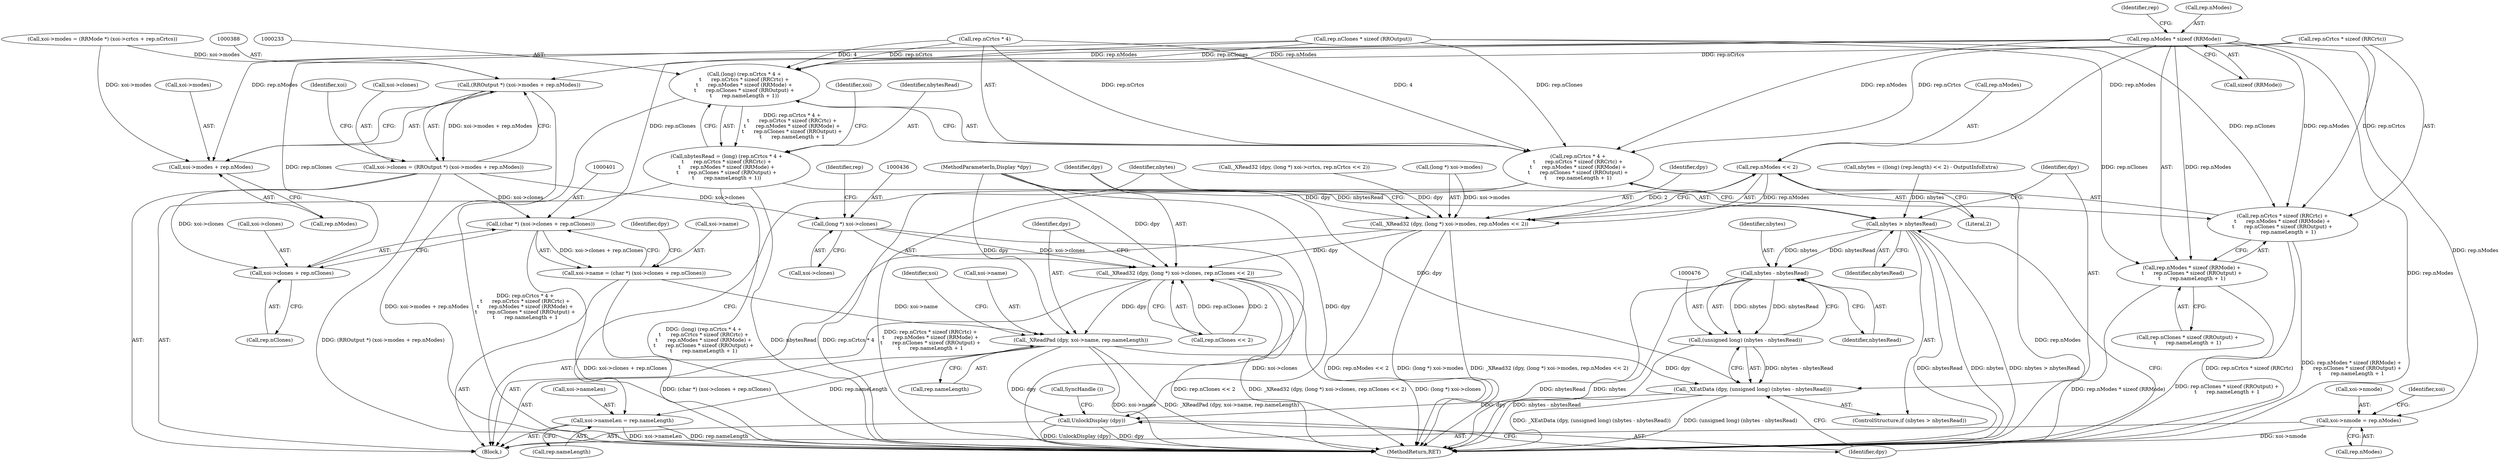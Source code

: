 digraph "0_libXrandr_a0df3e1c7728205e5c7650b2e6dce684139254a6_0@API" {
"1000248" [label="(Call,rep.nModes * sizeof (RRMode))"];
"1000232" [label="(Call,(long) (rep.nCrtcs * 4 +\n\t      rep.nCrtcs * sizeof (RRCrtc) +\n\t      rep.nModes * sizeof (RRMode) +\n\t      rep.nClones * sizeof (RROutput) +\n\t      rep.nameLength + 1))"];
"1000230" [label="(Call,nbytesRead = (long) (rep.nCrtcs * 4 +\n\t      rep.nCrtcs * sizeof (RRCrtc) +\n\t      rep.nModes * sizeof (RRMode) +\n\t      rep.nClones * sizeof (RROutput) +\n\t      rep.nameLength + 1))"];
"1000470" [label="(Call,nbytes > nbytesRead)"];
"1000477" [label="(Call,nbytes - nbytesRead)"];
"1000475" [label="(Call,(unsigned long) (nbytes - nbytesRead))"];
"1000473" [label="(Call,_XEatData (dpy, (unsigned long) (nbytes - nbytesRead)))"];
"1000480" [label="(Call,UnlockDisplay (dpy))"];
"1000234" [label="(Call,rep.nCrtcs * 4 +\n\t      rep.nCrtcs * sizeof (RRCrtc) +\n\t      rep.nModes * sizeof (RRMode) +\n\t      rep.nClones * sizeof (RROutput) +\n\t      rep.nameLength + 1)"];
"1000240" [label="(Call,rep.nCrtcs * sizeof (RRCrtc) +\n\t      rep.nModes * sizeof (RRMode) +\n\t      rep.nClones * sizeof (RROutput) +\n\t      rep.nameLength + 1)"];
"1000247" [label="(Call,rep.nModes * sizeof (RRMode) +\n\t      rep.nClones * sizeof (RROutput) +\n\t      rep.nameLength + 1)"];
"1000349" [label="(Call,xoi->nmode = rep.nModes)"];
"1000387" [label="(Call,(RROutput *) (xoi->modes + rep.nModes))"];
"1000383" [label="(Call,xoi->clones = (RROutput *) (xoi->modes + rep.nModes))"];
"1000400" [label="(Call,(char *) (xoi->clones + rep.nClones))"];
"1000396" [label="(Call,xoi->name = (char *) (xoi->clones + rep.nClones))"];
"1000445" [label="(Call,_XReadPad (dpy, xoi->name, rep.nameLength))"];
"1000462" [label="(Call,xoi->nameLen = rep.nameLength)"];
"1000402" [label="(Call,xoi->clones + rep.nClones)"];
"1000435" [label="(Call,(long *) xoi->clones)"];
"1000433" [label="(Call,_XRead32 (dpy, (long *) xoi->clones, rep.nClones << 2))"];
"1000389" [label="(Call,xoi->modes + rep.nModes)"];
"1000428" [label="(Call,rep.nModes << 2)"];
"1000421" [label="(Call,_XRead32 (dpy, (long *) xoi->modes, rep.nModes << 2))"];
"1000481" [label="(Identifier,dpy)"];
"1000387" [label="(Call,(RROutput *) (xoi->modes + rep.nModes))"];
"1000482" [label="(Call,SyncHandle ())"];
"1000437" [label="(Call,xoi->clones)"];
"1000445" [label="(Call,_XReadPad (dpy, xoi->name, rep.nameLength))"];
"1000349" [label="(Call,xoi->nmode = rep.nModes)"];
"1000247" [label="(Call,rep.nModes * sizeof (RRMode) +\n\t      rep.nClones * sizeof (RROutput) +\n\t      rep.nameLength + 1)"];
"1000475" [label="(Call,(unsigned long) (nbytes - nbytesRead))"];
"1000462" [label="(Call,xoi->nameLen = rep.nameLength)"];
"1000267" [label="(Identifier,xoi)"];
"1000473" [label="(Call,_XEatData (dpy, (unsigned long) (nbytes - nbytesRead)))"];
"1000257" [label="(Identifier,rep)"];
"1000232" [label="(Call,(long) (rep.nCrtcs * 4 +\n\t      rep.nCrtcs * sizeof (RRCrtc) +\n\t      rep.nModes * sizeof (RRMode) +\n\t      rep.nClones * sizeof (RROutput) +\n\t      rep.nameLength + 1))"];
"1000422" [label="(Identifier,dpy)"];
"1000446" [label="(Identifier,dpy)"];
"1000252" [label="(Call,sizeof (RRMode))"];
"1000398" [label="(Identifier,xoi)"];
"1000478" [label="(Identifier,nbytes)"];
"1000249" [label="(Call,rep.nModes)"];
"1000487" [label="(MethodReturn,RET)"];
"1000104" [label="(MethodParameterIn,Display *dpy)"];
"1000248" [label="(Call,rep.nModes * sizeof (RRMode))"];
"1000466" [label="(Call,rep.nameLength)"];
"1000471" [label="(Identifier,nbytes)"];
"1000456" [label="(Identifier,xoi)"];
"1000474" [label="(Identifier,dpy)"];
"1000219" [label="(Call,nbytes = ((long) (rep.length) << 2) - OutputInfoExtra)"];
"1000480" [label="(Call,UnlockDisplay (dpy))"];
"1000353" [label="(Call,rep.nModes)"];
"1000406" [label="(Call,rep.nClones)"];
"1000479" [label="(Identifier,nbytesRead)"];
"1000432" [label="(Literal,2)"];
"1000390" [label="(Call,xoi->modes)"];
"1000477" [label="(Call,nbytes - nbytesRead)"];
"1000230" [label="(Call,nbytesRead = (long) (rep.nCrtcs * 4 +\n\t      rep.nCrtcs * sizeof (RRCrtc) +\n\t      rep.nModes * sizeof (RRMode) +\n\t      rep.nClones * sizeof (RROutput) +\n\t      rep.nameLength + 1))"];
"1000393" [label="(Call,rep.nModes)"];
"1000409" [label="(Call,_XRead32 (dpy, (long *) xoi->crtcs, rep.nCrtcs << 2))"];
"1000396" [label="(Call,xoi->name = (char *) (xoi->clones + rep.nClones))"];
"1000402" [label="(Call,xoi->clones + rep.nClones)"];
"1000240" [label="(Call,rep.nCrtcs * sizeof (RRCrtc) +\n\t      rep.nModes * sizeof (RRMode) +\n\t      rep.nClones * sizeof (RROutput) +\n\t      rep.nameLength + 1)"];
"1000410" [label="(Identifier,dpy)"];
"1000472" [label="(Identifier,nbytesRead)"];
"1000107" [label="(Block,)"];
"1000421" [label="(Call,_XRead32 (dpy, (long *) xoi->modes, rep.nModes << 2))"];
"1000433" [label="(Call,_XRead32 (dpy, (long *) xoi->clones, rep.nClones << 2))"];
"1000255" [label="(Call,rep.nClones * sizeof (RROutput))"];
"1000429" [label="(Call,rep.nModes)"];
"1000235" [label="(Call,rep.nCrtcs * 4)"];
"1000470" [label="(Call,nbytes > nbytesRead)"];
"1000397" [label="(Call,xoi->name)"];
"1000428" [label="(Call,rep.nModes << 2)"];
"1000423" [label="(Call,(long *) xoi->modes)"];
"1000241" [label="(Call,rep.nCrtcs * sizeof (RRCrtc))"];
"1000400" [label="(Call,(char *) (xoi->clones + rep.nClones))"];
"1000350" [label="(Call,xoi->nmode)"];
"1000383" [label="(Call,xoi->clones = (RROutput *) (xoi->modes + rep.nModes))"];
"1000434" [label="(Identifier,dpy)"];
"1000358" [label="(Identifier,xoi)"];
"1000450" [label="(Call,rep.nameLength)"];
"1000463" [label="(Call,xoi->nameLen)"];
"1000231" [label="(Identifier,nbytesRead)"];
"1000469" [label="(ControlStructure,if (nbytes > nbytesRead))"];
"1000447" [label="(Call,xoi->name)"];
"1000440" [label="(Call,rep.nClones << 2)"];
"1000234" [label="(Call,rep.nCrtcs * 4 +\n\t      rep.nCrtcs * sizeof (RRCrtc) +\n\t      rep.nModes * sizeof (RRMode) +\n\t      rep.nClones * sizeof (RROutput) +\n\t      rep.nameLength + 1)"];
"1000442" [label="(Identifier,rep)"];
"1000363" [label="(Call,xoi->modes = (RRMode *) (xoi->crtcs + rep.nCrtcs))"];
"1000389" [label="(Call,xoi->modes + rep.nModes)"];
"1000435" [label="(Call,(long *) xoi->clones)"];
"1000384" [label="(Call,xoi->clones)"];
"1000403" [label="(Call,xoi->clones)"];
"1000254" [label="(Call,rep.nClones * sizeof (RROutput) +\n\t      rep.nameLength + 1)"];
"1000248" -> "1000247"  [label="AST: "];
"1000248" -> "1000252"  [label="CFG: "];
"1000249" -> "1000248"  [label="AST: "];
"1000252" -> "1000248"  [label="AST: "];
"1000257" -> "1000248"  [label="CFG: "];
"1000248" -> "1000487"  [label="DDG: rep.nModes"];
"1000248" -> "1000232"  [label="DDG: rep.nModes"];
"1000248" -> "1000234"  [label="DDG: rep.nModes"];
"1000248" -> "1000240"  [label="DDG: rep.nModes"];
"1000248" -> "1000247"  [label="DDG: rep.nModes"];
"1000248" -> "1000349"  [label="DDG: rep.nModes"];
"1000248" -> "1000387"  [label="DDG: rep.nModes"];
"1000248" -> "1000389"  [label="DDG: rep.nModes"];
"1000248" -> "1000428"  [label="DDG: rep.nModes"];
"1000232" -> "1000230"  [label="AST: "];
"1000232" -> "1000234"  [label="CFG: "];
"1000233" -> "1000232"  [label="AST: "];
"1000234" -> "1000232"  [label="AST: "];
"1000230" -> "1000232"  [label="CFG: "];
"1000232" -> "1000487"  [label="DDG: rep.nCrtcs * 4 +\n\t      rep.nCrtcs * sizeof (RRCrtc) +\n\t      rep.nModes * sizeof (RRMode) +\n\t      rep.nClones * sizeof (RROutput) +\n\t      rep.nameLength + 1"];
"1000232" -> "1000230"  [label="DDG: rep.nCrtcs * 4 +\n\t      rep.nCrtcs * sizeof (RRCrtc) +\n\t      rep.nModes * sizeof (RRMode) +\n\t      rep.nClones * sizeof (RROutput) +\n\t      rep.nameLength + 1"];
"1000235" -> "1000232"  [label="DDG: rep.nCrtcs"];
"1000235" -> "1000232"  [label="DDG: 4"];
"1000241" -> "1000232"  [label="DDG: rep.nCrtcs"];
"1000255" -> "1000232"  [label="DDG: rep.nClones"];
"1000230" -> "1000107"  [label="AST: "];
"1000231" -> "1000230"  [label="AST: "];
"1000267" -> "1000230"  [label="CFG: "];
"1000230" -> "1000487"  [label="DDG: nbytesRead"];
"1000230" -> "1000487"  [label="DDG: (long) (rep.nCrtcs * 4 +\n\t      rep.nCrtcs * sizeof (RRCrtc) +\n\t      rep.nModes * sizeof (RRMode) +\n\t      rep.nClones * sizeof (RROutput) +\n\t      rep.nameLength + 1)"];
"1000230" -> "1000470"  [label="DDG: nbytesRead"];
"1000470" -> "1000469"  [label="AST: "];
"1000470" -> "1000472"  [label="CFG: "];
"1000471" -> "1000470"  [label="AST: "];
"1000472" -> "1000470"  [label="AST: "];
"1000474" -> "1000470"  [label="CFG: "];
"1000481" -> "1000470"  [label="CFG: "];
"1000470" -> "1000487"  [label="DDG: nbytesRead"];
"1000470" -> "1000487"  [label="DDG: nbytes"];
"1000470" -> "1000487"  [label="DDG: nbytes > nbytesRead"];
"1000219" -> "1000470"  [label="DDG: nbytes"];
"1000470" -> "1000477"  [label="DDG: nbytes"];
"1000470" -> "1000477"  [label="DDG: nbytesRead"];
"1000477" -> "1000475"  [label="AST: "];
"1000477" -> "1000479"  [label="CFG: "];
"1000478" -> "1000477"  [label="AST: "];
"1000479" -> "1000477"  [label="AST: "];
"1000475" -> "1000477"  [label="CFG: "];
"1000477" -> "1000487"  [label="DDG: nbytesRead"];
"1000477" -> "1000487"  [label="DDG: nbytes"];
"1000477" -> "1000475"  [label="DDG: nbytes"];
"1000477" -> "1000475"  [label="DDG: nbytesRead"];
"1000475" -> "1000473"  [label="AST: "];
"1000476" -> "1000475"  [label="AST: "];
"1000473" -> "1000475"  [label="CFG: "];
"1000475" -> "1000487"  [label="DDG: nbytes - nbytesRead"];
"1000475" -> "1000473"  [label="DDG: nbytes - nbytesRead"];
"1000473" -> "1000469"  [label="AST: "];
"1000474" -> "1000473"  [label="AST: "];
"1000481" -> "1000473"  [label="CFG: "];
"1000473" -> "1000487"  [label="DDG: (unsigned long) (nbytes - nbytesRead)"];
"1000473" -> "1000487"  [label="DDG: _XEatData (dpy, (unsigned long) (nbytes - nbytesRead))"];
"1000445" -> "1000473"  [label="DDG: dpy"];
"1000104" -> "1000473"  [label="DDG: dpy"];
"1000473" -> "1000480"  [label="DDG: dpy"];
"1000480" -> "1000107"  [label="AST: "];
"1000480" -> "1000481"  [label="CFG: "];
"1000481" -> "1000480"  [label="AST: "];
"1000482" -> "1000480"  [label="CFG: "];
"1000480" -> "1000487"  [label="DDG: UnlockDisplay (dpy)"];
"1000480" -> "1000487"  [label="DDG: dpy"];
"1000445" -> "1000480"  [label="DDG: dpy"];
"1000104" -> "1000480"  [label="DDG: dpy"];
"1000234" -> "1000240"  [label="CFG: "];
"1000235" -> "1000234"  [label="AST: "];
"1000240" -> "1000234"  [label="AST: "];
"1000234" -> "1000487"  [label="DDG: rep.nCrtcs * 4"];
"1000234" -> "1000487"  [label="DDG: rep.nCrtcs * sizeof (RRCrtc) +\n\t      rep.nModes * sizeof (RRMode) +\n\t      rep.nClones * sizeof (RROutput) +\n\t      rep.nameLength + 1"];
"1000235" -> "1000234"  [label="DDG: rep.nCrtcs"];
"1000235" -> "1000234"  [label="DDG: 4"];
"1000241" -> "1000234"  [label="DDG: rep.nCrtcs"];
"1000255" -> "1000234"  [label="DDG: rep.nClones"];
"1000240" -> "1000247"  [label="CFG: "];
"1000241" -> "1000240"  [label="AST: "];
"1000247" -> "1000240"  [label="AST: "];
"1000240" -> "1000487"  [label="DDG: rep.nCrtcs * sizeof (RRCrtc)"];
"1000240" -> "1000487"  [label="DDG: rep.nModes * sizeof (RRMode) +\n\t      rep.nClones * sizeof (RROutput) +\n\t      rep.nameLength + 1"];
"1000241" -> "1000240"  [label="DDG: rep.nCrtcs"];
"1000255" -> "1000240"  [label="DDG: rep.nClones"];
"1000247" -> "1000254"  [label="CFG: "];
"1000254" -> "1000247"  [label="AST: "];
"1000247" -> "1000487"  [label="DDG: rep.nModes * sizeof (RRMode)"];
"1000247" -> "1000487"  [label="DDG: rep.nClones * sizeof (RROutput) +\n\t      rep.nameLength + 1"];
"1000255" -> "1000247"  [label="DDG: rep.nClones"];
"1000349" -> "1000107"  [label="AST: "];
"1000349" -> "1000353"  [label="CFG: "];
"1000350" -> "1000349"  [label="AST: "];
"1000353" -> "1000349"  [label="AST: "];
"1000358" -> "1000349"  [label="CFG: "];
"1000349" -> "1000487"  [label="DDG: xoi->nmode"];
"1000387" -> "1000383"  [label="AST: "];
"1000387" -> "1000389"  [label="CFG: "];
"1000388" -> "1000387"  [label="AST: "];
"1000389" -> "1000387"  [label="AST: "];
"1000383" -> "1000387"  [label="CFG: "];
"1000387" -> "1000487"  [label="DDG: xoi->modes + rep.nModes"];
"1000387" -> "1000383"  [label="DDG: xoi->modes + rep.nModes"];
"1000363" -> "1000387"  [label="DDG: xoi->modes"];
"1000383" -> "1000107"  [label="AST: "];
"1000384" -> "1000383"  [label="AST: "];
"1000398" -> "1000383"  [label="CFG: "];
"1000383" -> "1000487"  [label="DDG: (RROutput *) (xoi->modes + rep.nModes)"];
"1000383" -> "1000400"  [label="DDG: xoi->clones"];
"1000383" -> "1000402"  [label="DDG: xoi->clones"];
"1000383" -> "1000435"  [label="DDG: xoi->clones"];
"1000400" -> "1000396"  [label="AST: "];
"1000400" -> "1000402"  [label="CFG: "];
"1000401" -> "1000400"  [label="AST: "];
"1000402" -> "1000400"  [label="AST: "];
"1000396" -> "1000400"  [label="CFG: "];
"1000400" -> "1000487"  [label="DDG: xoi->clones + rep.nClones"];
"1000400" -> "1000396"  [label="DDG: xoi->clones + rep.nClones"];
"1000255" -> "1000400"  [label="DDG: rep.nClones"];
"1000396" -> "1000107"  [label="AST: "];
"1000397" -> "1000396"  [label="AST: "];
"1000410" -> "1000396"  [label="CFG: "];
"1000396" -> "1000487"  [label="DDG: (char *) (xoi->clones + rep.nClones)"];
"1000396" -> "1000445"  [label="DDG: xoi->name"];
"1000445" -> "1000107"  [label="AST: "];
"1000445" -> "1000450"  [label="CFG: "];
"1000446" -> "1000445"  [label="AST: "];
"1000447" -> "1000445"  [label="AST: "];
"1000450" -> "1000445"  [label="AST: "];
"1000456" -> "1000445"  [label="CFG: "];
"1000445" -> "1000487"  [label="DDG: xoi->name"];
"1000445" -> "1000487"  [label="DDG: _XReadPad (dpy, xoi->name, rep.nameLength)"];
"1000433" -> "1000445"  [label="DDG: dpy"];
"1000104" -> "1000445"  [label="DDG: dpy"];
"1000445" -> "1000462"  [label="DDG: rep.nameLength"];
"1000462" -> "1000107"  [label="AST: "];
"1000462" -> "1000466"  [label="CFG: "];
"1000463" -> "1000462"  [label="AST: "];
"1000466" -> "1000462"  [label="AST: "];
"1000471" -> "1000462"  [label="CFG: "];
"1000462" -> "1000487"  [label="DDG: xoi->nameLen"];
"1000462" -> "1000487"  [label="DDG: rep.nameLength"];
"1000402" -> "1000406"  [label="CFG: "];
"1000403" -> "1000402"  [label="AST: "];
"1000406" -> "1000402"  [label="AST: "];
"1000255" -> "1000402"  [label="DDG: rep.nClones"];
"1000435" -> "1000433"  [label="AST: "];
"1000435" -> "1000437"  [label="CFG: "];
"1000436" -> "1000435"  [label="AST: "];
"1000437" -> "1000435"  [label="AST: "];
"1000442" -> "1000435"  [label="CFG: "];
"1000435" -> "1000487"  [label="DDG: xoi->clones"];
"1000435" -> "1000433"  [label="DDG: xoi->clones"];
"1000433" -> "1000107"  [label="AST: "];
"1000433" -> "1000440"  [label="CFG: "];
"1000434" -> "1000433"  [label="AST: "];
"1000440" -> "1000433"  [label="AST: "];
"1000446" -> "1000433"  [label="CFG: "];
"1000433" -> "1000487"  [label="DDG: rep.nClones << 2"];
"1000433" -> "1000487"  [label="DDG: _XRead32 (dpy, (long *) xoi->clones, rep.nClones << 2)"];
"1000433" -> "1000487"  [label="DDG: (long *) xoi->clones"];
"1000421" -> "1000433"  [label="DDG: dpy"];
"1000104" -> "1000433"  [label="DDG: dpy"];
"1000440" -> "1000433"  [label="DDG: rep.nClones"];
"1000440" -> "1000433"  [label="DDG: 2"];
"1000389" -> "1000393"  [label="CFG: "];
"1000390" -> "1000389"  [label="AST: "];
"1000393" -> "1000389"  [label="AST: "];
"1000363" -> "1000389"  [label="DDG: xoi->modes"];
"1000428" -> "1000421"  [label="AST: "];
"1000428" -> "1000432"  [label="CFG: "];
"1000429" -> "1000428"  [label="AST: "];
"1000432" -> "1000428"  [label="AST: "];
"1000421" -> "1000428"  [label="CFG: "];
"1000428" -> "1000487"  [label="DDG: rep.nModes"];
"1000428" -> "1000421"  [label="DDG: rep.nModes"];
"1000428" -> "1000421"  [label="DDG: 2"];
"1000421" -> "1000107"  [label="AST: "];
"1000422" -> "1000421"  [label="AST: "];
"1000423" -> "1000421"  [label="AST: "];
"1000434" -> "1000421"  [label="CFG: "];
"1000421" -> "1000487"  [label="DDG: rep.nModes << 2"];
"1000421" -> "1000487"  [label="DDG: (long *) xoi->modes"];
"1000421" -> "1000487"  [label="DDG: _XRead32 (dpy, (long *) xoi->modes, rep.nModes << 2)"];
"1000409" -> "1000421"  [label="DDG: dpy"];
"1000104" -> "1000421"  [label="DDG: dpy"];
"1000423" -> "1000421"  [label="DDG: xoi->modes"];
}
